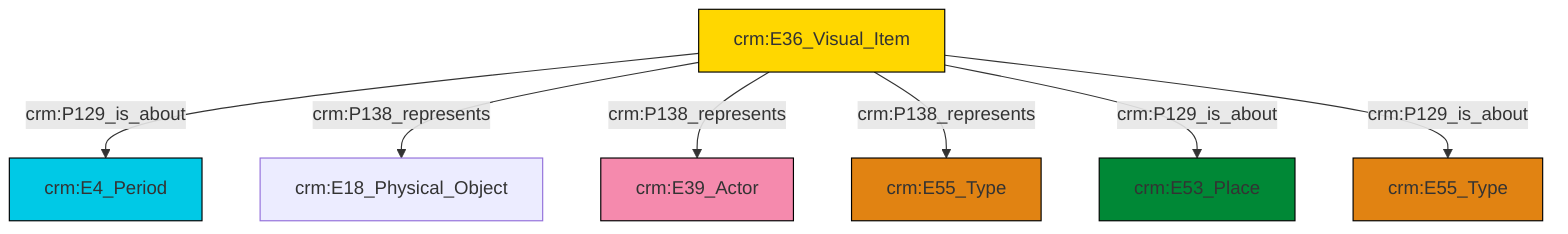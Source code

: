 graph TD
classDef Literal fill:#f2f2f2,stroke:#000000;
classDef CRM_Entity fill:#FFFFFF,stroke:#000000;
classDef Temporal_Entity fill:#00C9E6, stroke:#000000;
classDef Type fill:#E18312, stroke:#000000;
classDef Time-Span fill:#2C9C91, stroke:#000000;
classDef Appellation fill:#FFEB7F, stroke:#000000;
classDef Place fill:#008836, stroke:#000000;
classDef Persistent_Item fill:#B266B2, stroke:#000000;
classDef Conceptual_Object fill:#FFD700, stroke:#000000;
classDef Physical_Thing fill:#D2B48C, stroke:#000000;
classDef Actor fill:#f58aad, stroke:#000000;
classDef PC_Classes fill:#4ce600, stroke:#000000;
classDef Multi fill:#cccccc,stroke:#000000;

2["crm:E36_Visual_Item"]:::Conceptual_Object -->|crm:P129_is_about| 3["crm:E4_Period"]:::Temporal_Entity
2["crm:E36_Visual_Item"]:::Conceptual_Object -->|crm:P138_represents| 0["crm:E18_Physical_Object"]:::Default
2["crm:E36_Visual_Item"]:::Conceptual_Object -->|crm:P138_represents| 6["crm:E39_Actor"]:::Actor
2["crm:E36_Visual_Item"]:::Conceptual_Object -->|crm:P138_represents| 11["crm:E55_Type"]:::Type
2["crm:E36_Visual_Item"]:::Conceptual_Object -->|crm:P129_is_about| 7["crm:E53_Place"]:::Place
2["crm:E36_Visual_Item"]:::Conceptual_Object -->|crm:P129_is_about| 9["crm:E55_Type"]:::Type
